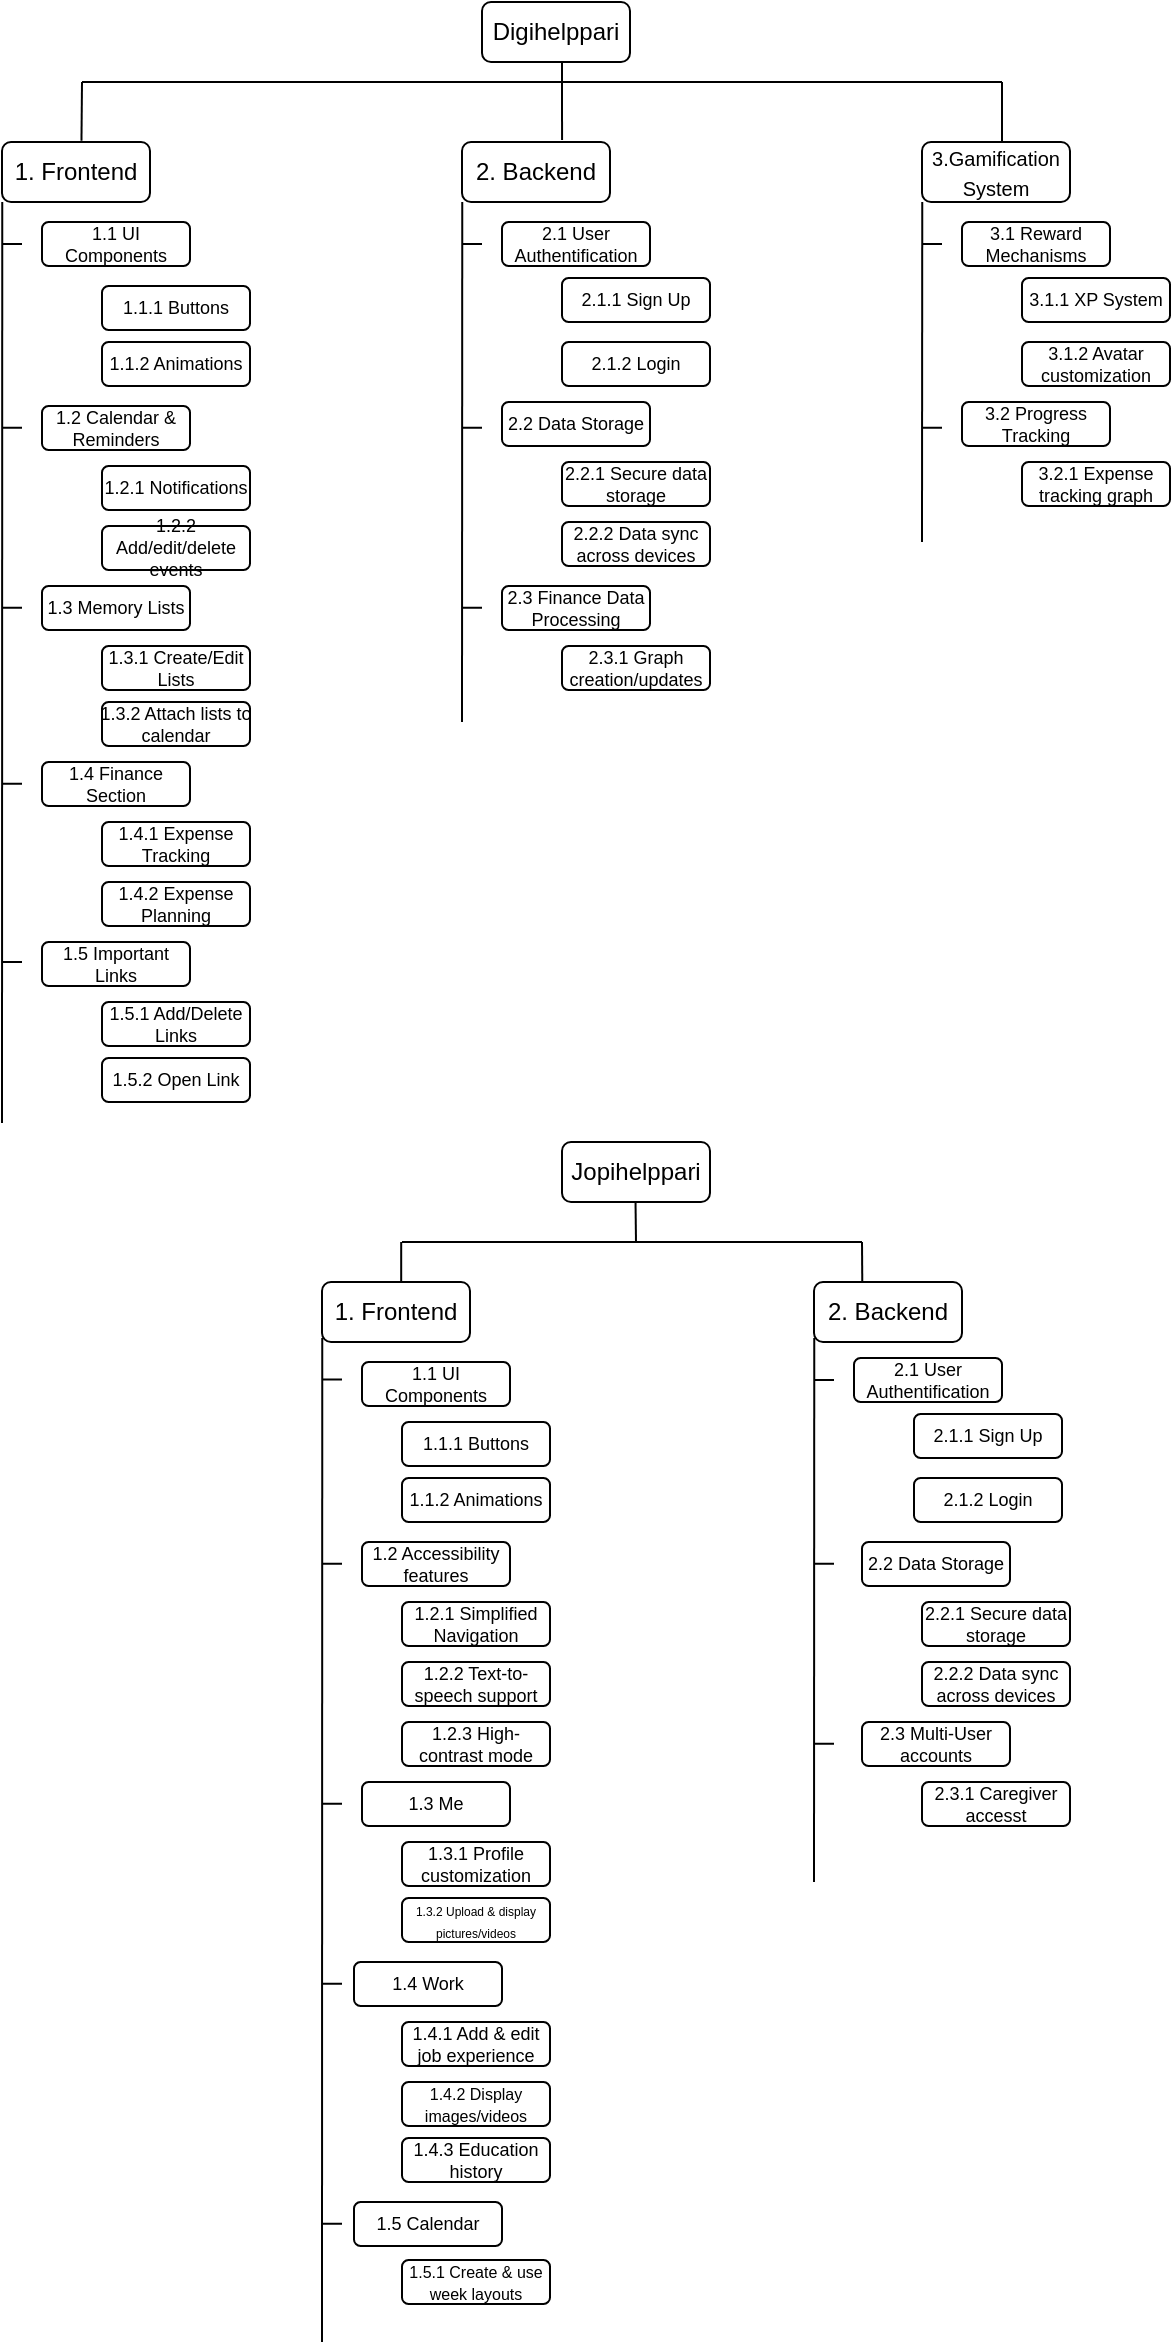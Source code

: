<mxfile version="26.0.10">
  <diagram id="prtHgNgQTEPvFCAcTncT" name="Page-1">
    <mxGraphModel dx="3267" dy="1344" grid="1" gridSize="10" guides="1" tooltips="1" connect="1" arrows="1" fold="1" page="1" pageScale="1" pageWidth="827" pageHeight="1169" math="0" shadow="0">
      <root>
        <mxCell id="0" />
        <mxCell id="1" parent="0" />
        <mxCell id="16awIQKgBBGIW1NUnGCz-1" value="Digihelppari" style="rounded=1;whiteSpace=wrap;html=1;" vertex="1" parent="1">
          <mxGeometry x="-520" y="40" width="74" height="30" as="geometry" />
        </mxCell>
        <mxCell id="16awIQKgBBGIW1NUnGCz-2" value="1. Frontend" style="rounded=1;whiteSpace=wrap;html=1;" vertex="1" parent="1">
          <mxGeometry x="-760" y="110" width="74" height="30" as="geometry" />
        </mxCell>
        <mxCell id="16awIQKgBBGIW1NUnGCz-3" value="2. Backend" style="rounded=1;whiteSpace=wrap;html=1;" vertex="1" parent="1">
          <mxGeometry x="-530" y="110" width="74" height="30" as="geometry" />
        </mxCell>
        <mxCell id="16awIQKgBBGIW1NUnGCz-4" value="&lt;font style=&quot;font-size: 10px;&quot;&gt;3.Gamification System&lt;/font&gt;" style="rounded=1;whiteSpace=wrap;html=1;" vertex="1" parent="1">
          <mxGeometry x="-300" y="110" width="74" height="30" as="geometry" />
        </mxCell>
        <mxCell id="16awIQKgBBGIW1NUnGCz-7" value="&lt;font&gt;1.1 UI Components&lt;/font&gt;" style="rounded=1;whiteSpace=wrap;html=1;fontSize=9;" vertex="1" parent="1">
          <mxGeometry x="-740" y="150" width="74" height="22" as="geometry" />
        </mxCell>
        <mxCell id="16awIQKgBBGIW1NUnGCz-8" value="&lt;font&gt;1.1.1 Buttons&lt;/font&gt;" style="rounded=1;whiteSpace=wrap;html=1;spacing=0;fontSize=9;" vertex="1" parent="1">
          <mxGeometry x="-710" y="182" width="74" height="22" as="geometry" />
        </mxCell>
        <mxCell id="16awIQKgBBGIW1NUnGCz-9" value="&lt;font&gt;1.1.2 Animations&lt;/font&gt;" style="rounded=1;whiteSpace=wrap;html=1;strokeWidth=1;spacing=0;fontSize=9;" vertex="1" parent="1">
          <mxGeometry x="-710" y="210" width="74" height="22" as="geometry" />
        </mxCell>
        <mxCell id="16awIQKgBBGIW1NUnGCz-10" value="&lt;font&gt;1.2 Calendar &amp;amp; Reminders&lt;font&gt;&lt;br&gt;&lt;/font&gt;&lt;/font&gt;" style="rounded=1;whiteSpace=wrap;html=1;spacing=0;fontSize=9;" vertex="1" parent="1">
          <mxGeometry x="-740" y="242" width="74" height="22" as="geometry" />
        </mxCell>
        <mxCell id="16awIQKgBBGIW1NUnGCz-11" value="&lt;font&gt;1.3 Memory Lists&lt;/font&gt;" style="rounded=1;whiteSpace=wrap;html=1;spacing=0;fontSize=9;" vertex="1" parent="1">
          <mxGeometry x="-740" y="332" width="74" height="22" as="geometry" />
        </mxCell>
        <mxCell id="16awIQKgBBGIW1NUnGCz-12" value="&lt;font&gt;1.4 Finance Section&lt;/font&gt;" style="rounded=1;whiteSpace=wrap;html=1;spacing=0;fontSize=9;" vertex="1" parent="1">
          <mxGeometry x="-740" y="420" width="74" height="22" as="geometry" />
        </mxCell>
        <mxCell id="16awIQKgBBGIW1NUnGCz-13" value="&lt;font&gt;1.5 Important Links&lt;/font&gt;" style="rounded=1;whiteSpace=wrap;html=1;spacing=0;fontSize=9;" vertex="1" parent="1">
          <mxGeometry x="-740" y="510" width="74" height="22" as="geometry" />
        </mxCell>
        <mxCell id="16awIQKgBBGIW1NUnGCz-15" value="&lt;font&gt;2.1 User Authentification&lt;/font&gt;" style="rounded=1;whiteSpace=wrap;html=1;spacing=0;fontSize=9;" vertex="1" parent="1">
          <mxGeometry x="-510" y="150" width="74" height="22" as="geometry" />
        </mxCell>
        <mxCell id="16awIQKgBBGIW1NUnGCz-16" value="&lt;font&gt;2.2 Data Storage&lt;/font&gt;" style="rounded=1;whiteSpace=wrap;html=1;spacing=0;fontSize=9;" vertex="1" parent="1">
          <mxGeometry x="-510" y="240" width="74" height="22" as="geometry" />
        </mxCell>
        <mxCell id="16awIQKgBBGIW1NUnGCz-17" value="&lt;font&gt;2.3 Finance Data Processing&lt;/font&gt;" style="rounded=1;whiteSpace=wrap;html=1;spacing=0;fontSize=9;" vertex="1" parent="1">
          <mxGeometry x="-510" y="332" width="74" height="22" as="geometry" />
        </mxCell>
        <mxCell id="16awIQKgBBGIW1NUnGCz-18" value="&lt;font&gt;3.1 Reward Mechanisms&lt;/font&gt;" style="rounded=1;whiteSpace=wrap;html=1;fontSize=9;" vertex="1" parent="1">
          <mxGeometry x="-280" y="150" width="74" height="22" as="geometry" />
        </mxCell>
        <mxCell id="16awIQKgBBGIW1NUnGCz-19" value="&lt;font&gt;3.2 Progress Tracking&lt;/font&gt;" style="rounded=1;whiteSpace=wrap;html=1;spacing=0;fontSize=9;" vertex="1" parent="1">
          <mxGeometry x="-280" y="240" width="74" height="22" as="geometry" />
        </mxCell>
        <mxCell id="16awIQKgBBGIW1NUnGCz-20" value="1.2.1 Notifications" style="rounded=1;whiteSpace=wrap;html=1;spacing=0;fontSize=9;" vertex="1" parent="1">
          <mxGeometry x="-710" y="272" width="74" height="22" as="geometry" />
        </mxCell>
        <mxCell id="16awIQKgBBGIW1NUnGCz-21" value="1.2.2 Add/edit/delete events" style="rounded=1;whiteSpace=wrap;html=1;spacing=0;fontSize=9;" vertex="1" parent="1">
          <mxGeometry x="-710" y="302" width="74" height="22" as="geometry" />
        </mxCell>
        <mxCell id="16awIQKgBBGIW1NUnGCz-22" value="1.3.1 Create/Edit Lists" style="rounded=1;whiteSpace=wrap;html=1;spacing=0;fontSize=9;" vertex="1" parent="1">
          <mxGeometry x="-710" y="362" width="74" height="22" as="geometry" />
        </mxCell>
        <mxCell id="16awIQKgBBGIW1NUnGCz-23" value="1.3.2 Attach lists to calendar" style="rounded=1;whiteSpace=wrap;html=1;spacing=0;fontSize=9;" vertex="1" parent="1">
          <mxGeometry x="-710" y="390" width="74" height="22" as="geometry" />
        </mxCell>
        <mxCell id="16awIQKgBBGIW1NUnGCz-24" value="1.4.1 Expense Tracking" style="rounded=1;whiteSpace=wrap;html=1;spacing=0;fontSize=9;" vertex="1" parent="1">
          <mxGeometry x="-710" y="450" width="74" height="22" as="geometry" />
        </mxCell>
        <mxCell id="16awIQKgBBGIW1NUnGCz-25" value="1.4.2 Expense Planning" style="rounded=1;whiteSpace=wrap;html=1;spacing=0;fontSize=9;" vertex="1" parent="1">
          <mxGeometry x="-710" y="480" width="74" height="22" as="geometry" />
        </mxCell>
        <mxCell id="16awIQKgBBGIW1NUnGCz-29" value="1.5.1 Add/Delete Links" style="rounded=1;whiteSpace=wrap;html=1;spacing=0;fontSize=9;" vertex="1" parent="1">
          <mxGeometry x="-710" y="540" width="74" height="22" as="geometry" />
        </mxCell>
        <mxCell id="16awIQKgBBGIW1NUnGCz-30" value="1.5.2 Open Link" style="rounded=1;whiteSpace=wrap;html=1;spacing=0;fontSize=9;" vertex="1" parent="1">
          <mxGeometry x="-710" y="568" width="74" height="22" as="geometry" />
        </mxCell>
        <mxCell id="16awIQKgBBGIW1NUnGCz-31" value="2.1.1 Sign Up" style="rounded=1;whiteSpace=wrap;html=1;spacing=0;fontSize=9;" vertex="1" parent="1">
          <mxGeometry x="-480" y="178" width="74" height="22" as="geometry" />
        </mxCell>
        <mxCell id="16awIQKgBBGIW1NUnGCz-32" value="2.1.2 Login" style="rounded=1;whiteSpace=wrap;html=1;spacing=0;fontSize=9;" vertex="1" parent="1">
          <mxGeometry x="-480" y="210" width="74" height="22" as="geometry" />
        </mxCell>
        <mxCell id="16awIQKgBBGIW1NUnGCz-33" value="&lt;font&gt;2.2.1 Secure data storage&lt;/font&gt;" style="rounded=1;whiteSpace=wrap;html=1;spacing=0;fontSize=9;" vertex="1" parent="1">
          <mxGeometry x="-480" y="270" width="74" height="22" as="geometry" />
        </mxCell>
        <mxCell id="16awIQKgBBGIW1NUnGCz-34" value="2.2.2 Data sync across devices" style="rounded=1;whiteSpace=wrap;html=1;spacing=0;fontSize=9;" vertex="1" parent="1">
          <mxGeometry x="-480" y="300" width="74" height="22" as="geometry" />
        </mxCell>
        <mxCell id="16awIQKgBBGIW1NUnGCz-35" value="2.3.1 Graph creation/updates " style="rounded=1;whiteSpace=wrap;html=1;spacing=0;fontSize=9;" vertex="1" parent="1">
          <mxGeometry x="-480" y="362" width="74" height="22" as="geometry" />
        </mxCell>
        <mxCell id="16awIQKgBBGIW1NUnGCz-37" value="3.2.1 Expense tracking graph" style="rounded=1;whiteSpace=wrap;html=1;spacing=0;fontSize=9;" vertex="1" parent="1">
          <mxGeometry x="-250" y="270" width="74" height="22" as="geometry" />
        </mxCell>
        <mxCell id="16awIQKgBBGIW1NUnGCz-38" value="3.1.1 XP System" style="rounded=1;whiteSpace=wrap;html=1;spacing=0;fontSize=9;" vertex="1" parent="1">
          <mxGeometry x="-250" y="178" width="74" height="22" as="geometry" />
        </mxCell>
        <mxCell id="16awIQKgBBGIW1NUnGCz-39" value="3.1.2 Avatar customization" style="rounded=1;whiteSpace=wrap;html=1;spacing=0;fontSize=9;" vertex="1" parent="1">
          <mxGeometry x="-250" y="210" width="74" height="22" as="geometry" />
        </mxCell>
        <mxCell id="16awIQKgBBGIW1NUnGCz-40" value="Jopihelppari" style="rounded=1;whiteSpace=wrap;html=1;" vertex="1" parent="1">
          <mxGeometry x="-480" y="610" width="74" height="30" as="geometry" />
        </mxCell>
        <mxCell id="16awIQKgBBGIW1NUnGCz-41" value="1. Frontend" style="rounded=1;whiteSpace=wrap;html=1;" vertex="1" parent="1">
          <mxGeometry x="-600" y="680" width="74" height="30" as="geometry" />
        </mxCell>
        <mxCell id="16awIQKgBBGIW1NUnGCz-42" value="2. Backend" style="rounded=1;whiteSpace=wrap;html=1;" vertex="1" parent="1">
          <mxGeometry x="-354" y="680" width="74" height="30" as="geometry" />
        </mxCell>
        <mxCell id="16awIQKgBBGIW1NUnGCz-43" value="&lt;font&gt;1.1 UI Components&lt;/font&gt;" style="rounded=1;whiteSpace=wrap;html=1;fontSize=9;" vertex="1" parent="1">
          <mxGeometry x="-580" y="720" width="74" height="22" as="geometry" />
        </mxCell>
        <mxCell id="16awIQKgBBGIW1NUnGCz-44" value="&lt;font&gt;1.2 Accessibility features&lt;br&gt;&lt;/font&gt;" style="rounded=1;whiteSpace=wrap;html=1;fontSize=9;" vertex="1" parent="1">
          <mxGeometry x="-580" y="810" width="74" height="22" as="geometry" />
        </mxCell>
        <mxCell id="16awIQKgBBGIW1NUnGCz-45" value="&lt;font&gt;1.1.1 Buttons&lt;/font&gt;" style="rounded=1;whiteSpace=wrap;html=1;spacing=0;fontSize=9;" vertex="1" parent="1">
          <mxGeometry x="-560" y="750" width="74" height="22" as="geometry" />
        </mxCell>
        <mxCell id="16awIQKgBBGIW1NUnGCz-46" value="&lt;font&gt;1.1.2 Animations&lt;/font&gt;" style="rounded=1;whiteSpace=wrap;html=1;strokeWidth=1;spacing=0;fontSize=9;" vertex="1" parent="1">
          <mxGeometry x="-560" y="778" width="74" height="22" as="geometry" />
        </mxCell>
        <mxCell id="16awIQKgBBGIW1NUnGCz-47" value="1.3 Me" style="rounded=1;whiteSpace=wrap;html=1;fontSize=9;" vertex="1" parent="1">
          <mxGeometry x="-580" y="930" width="74" height="22" as="geometry" />
        </mxCell>
        <mxCell id="16awIQKgBBGIW1NUnGCz-48" value="1.4 Work" style="rounded=1;whiteSpace=wrap;html=1;fontSize=9;" vertex="1" parent="1">
          <mxGeometry x="-584" y="1020" width="74" height="22" as="geometry" />
        </mxCell>
        <mxCell id="16awIQKgBBGIW1NUnGCz-49" value="1.5 Calendar" style="rounded=1;whiteSpace=wrap;html=1;fontSize=9;" vertex="1" parent="1">
          <mxGeometry x="-584" y="1140" width="74" height="22" as="geometry" />
        </mxCell>
        <mxCell id="16awIQKgBBGIW1NUnGCz-51" value="1.2.1 Simplified Navigation" style="rounded=1;whiteSpace=wrap;html=1;fontSize=9;" vertex="1" parent="1">
          <mxGeometry x="-560" y="840" width="74" height="22" as="geometry" />
        </mxCell>
        <mxCell id="16awIQKgBBGIW1NUnGCz-52" value="1.2.2 Text-to-speech support" style="rounded=1;whiteSpace=wrap;html=1;fontSize=9;" vertex="1" parent="1">
          <mxGeometry x="-560" y="870" width="74" height="22" as="geometry" />
        </mxCell>
        <mxCell id="16awIQKgBBGIW1NUnGCz-53" value="1.2.3 High-contrast mode" style="rounded=1;whiteSpace=wrap;html=1;fontSize=9;" vertex="1" parent="1">
          <mxGeometry x="-560" y="900" width="74" height="22" as="geometry" />
        </mxCell>
        <mxCell id="16awIQKgBBGIW1NUnGCz-54" value="1.3.1 Profile customization" style="rounded=1;whiteSpace=wrap;html=1;fontSize=9;" vertex="1" parent="1">
          <mxGeometry x="-560" y="960" width="74" height="22" as="geometry" />
        </mxCell>
        <mxCell id="16awIQKgBBGIW1NUnGCz-55" value="&lt;font style=&quot;font-size: 6px;&quot;&gt;1.3.2 Upload &amp;amp; display pictures/videos&lt;/font&gt;" style="rounded=1;whiteSpace=wrap;html=1;fontSize=9;" vertex="1" parent="1">
          <mxGeometry x="-560" y="988" width="74" height="22" as="geometry" />
        </mxCell>
        <mxCell id="16awIQKgBBGIW1NUnGCz-56" value="1.4.1 Add &amp;amp; edit job experience" style="rounded=1;whiteSpace=wrap;html=1;fontSize=9;" vertex="1" parent="1">
          <mxGeometry x="-560" y="1050" width="74" height="22" as="geometry" />
        </mxCell>
        <mxCell id="16awIQKgBBGIW1NUnGCz-57" value="&lt;font style=&quot;font-size: 8px;&quot;&gt;1.4.2 Display images/videos&lt;/font&gt;" style="rounded=1;whiteSpace=wrap;html=1;fontSize=9;" vertex="1" parent="1">
          <mxGeometry x="-560" y="1080" width="74" height="22" as="geometry" />
        </mxCell>
        <mxCell id="16awIQKgBBGIW1NUnGCz-58" value="1.4.3 Education history" style="rounded=1;whiteSpace=wrap;html=1;fontSize=9;" vertex="1" parent="1">
          <mxGeometry x="-560" y="1108" width="74" height="22" as="geometry" />
        </mxCell>
        <mxCell id="16awIQKgBBGIW1NUnGCz-59" value="&lt;font style=&quot;font-size: 8px;&quot;&gt;1.5.1 Create &amp;amp; use week layouts&lt;/font&gt;" style="rounded=1;whiteSpace=wrap;html=1;fontSize=9;" vertex="1" parent="1">
          <mxGeometry x="-560" y="1169" width="74" height="22" as="geometry" />
        </mxCell>
        <mxCell id="16awIQKgBBGIW1NUnGCz-62" value="" style="endArrow=none;html=1;rounded=0;entryX=0.272;entryY=1.001;entryDx=0;entryDy=0;entryPerimeter=0;" edge="1" parent="1">
          <mxGeometry width="50" height="50" relative="1" as="geometry">
            <mxPoint x="-760" y="600.547" as="sourcePoint" />
            <mxPoint x="-759.872" y="140.0" as="targetPoint" />
          </mxGeometry>
        </mxCell>
        <mxCell id="16awIQKgBBGIW1NUnGCz-63" value="" style="endArrow=none;html=1;rounded=0;" edge="1" parent="1">
          <mxGeometry width="50" height="50" relative="1" as="geometry">
            <mxPoint x="-720" y="80" as="sourcePoint" />
            <mxPoint x="-260" y="80" as="targetPoint" />
          </mxGeometry>
        </mxCell>
        <mxCell id="16awIQKgBBGIW1NUnGCz-64" value="" style="endArrow=none;html=1;rounded=0;exitX=0.537;exitY=-0.019;exitDx=0;exitDy=0;exitPerimeter=0;" edge="1" parent="1" source="16awIQKgBBGIW1NUnGCz-2">
          <mxGeometry width="50" height="50" relative="1" as="geometry">
            <mxPoint x="-770" y="130" as="sourcePoint" />
            <mxPoint x="-720" y="80" as="targetPoint" />
          </mxGeometry>
        </mxCell>
        <mxCell id="16awIQKgBBGIW1NUnGCz-65" value="" style="endArrow=none;html=1;rounded=0;exitX=0.537;exitY=-0.019;exitDx=0;exitDy=0;exitPerimeter=0;" edge="1" parent="1">
          <mxGeometry width="50" height="50" relative="1" as="geometry">
            <mxPoint x="-260" y="110" as="sourcePoint" />
            <mxPoint x="-260" y="80" as="targetPoint" />
          </mxGeometry>
        </mxCell>
        <mxCell id="16awIQKgBBGIW1NUnGCz-66" value="" style="endArrow=none;html=1;rounded=0;" edge="1" parent="1">
          <mxGeometry width="50" height="50" relative="1" as="geometry">
            <mxPoint x="-480" y="80" as="sourcePoint" />
            <mxPoint x="-480" y="70" as="targetPoint" />
          </mxGeometry>
        </mxCell>
        <mxCell id="16awIQKgBBGIW1NUnGCz-67" value="" style="endArrow=none;html=1;rounded=0;exitX=0;exitY=0.455;exitDx=0;exitDy=0;exitPerimeter=0;" edge="1" parent="1">
          <mxGeometry width="50" height="50" relative="1" as="geometry">
            <mxPoint x="-750" y="160.96" as="sourcePoint" />
            <mxPoint x="-760" y="160.95" as="targetPoint" />
            <Array as="points">
              <mxPoint x="-760" y="160.95" />
            </Array>
          </mxGeometry>
        </mxCell>
        <mxCell id="16awIQKgBBGIW1NUnGCz-68" value="" style="endArrow=none;html=1;rounded=0;exitX=0;exitY=0.455;exitDx=0;exitDy=0;exitPerimeter=0;" edge="1" parent="1">
          <mxGeometry width="50" height="50" relative="1" as="geometry">
            <mxPoint x="-750" y="252.91" as="sourcePoint" />
            <mxPoint x="-760" y="252.9" as="targetPoint" />
            <Array as="points">
              <mxPoint x="-760" y="252.9" />
            </Array>
          </mxGeometry>
        </mxCell>
        <mxCell id="16awIQKgBBGIW1NUnGCz-69" value="" style="endArrow=none;html=1;rounded=0;exitX=0;exitY=0.455;exitDx=0;exitDy=0;exitPerimeter=0;" edge="1" parent="1">
          <mxGeometry width="50" height="50" relative="1" as="geometry">
            <mxPoint x="-750" y="342.91" as="sourcePoint" />
            <mxPoint x="-760" y="342.9" as="targetPoint" />
            <Array as="points">
              <mxPoint x="-760" y="342.9" />
            </Array>
          </mxGeometry>
        </mxCell>
        <mxCell id="16awIQKgBBGIW1NUnGCz-70" value="" style="endArrow=none;html=1;rounded=0;exitX=0;exitY=0.455;exitDx=0;exitDy=0;exitPerimeter=0;" edge="1" parent="1">
          <mxGeometry width="50" height="50" relative="1" as="geometry">
            <mxPoint x="-750" y="430.91" as="sourcePoint" />
            <mxPoint x="-760" y="430.9" as="targetPoint" />
            <Array as="points">
              <mxPoint x="-760" y="430.9" />
            </Array>
          </mxGeometry>
        </mxCell>
        <mxCell id="16awIQKgBBGIW1NUnGCz-71" value="" style="endArrow=none;html=1;rounded=0;exitX=0;exitY=0.455;exitDx=0;exitDy=0;exitPerimeter=0;" edge="1" parent="1">
          <mxGeometry width="50" height="50" relative="1" as="geometry">
            <mxPoint x="-750" y="520.01" as="sourcePoint" />
            <mxPoint x="-760" y="520" as="targetPoint" />
            <Array as="points">
              <mxPoint x="-760" y="520" />
            </Array>
          </mxGeometry>
        </mxCell>
        <mxCell id="16awIQKgBBGIW1NUnGCz-81" value="" style="endArrow=none;html=1;rounded=0;entryX=0.272;entryY=1.001;entryDx=0;entryDy=0;entryPerimeter=0;" edge="1" parent="1">
          <mxGeometry width="50" height="50" relative="1" as="geometry">
            <mxPoint x="-530" y="400" as="sourcePoint" />
            <mxPoint x="-529.872" y="140.0" as="targetPoint" />
          </mxGeometry>
        </mxCell>
        <mxCell id="16awIQKgBBGIW1NUnGCz-82" value="" style="endArrow=none;html=1;rounded=0;exitX=0;exitY=0.455;exitDx=0;exitDy=0;exitPerimeter=0;" edge="1" parent="1">
          <mxGeometry width="50" height="50" relative="1" as="geometry">
            <mxPoint x="-520" y="160.96" as="sourcePoint" />
            <mxPoint x="-530" y="160.95" as="targetPoint" />
            <Array as="points">
              <mxPoint x="-530" y="160.95" />
            </Array>
          </mxGeometry>
        </mxCell>
        <mxCell id="16awIQKgBBGIW1NUnGCz-83" value="" style="endArrow=none;html=1;rounded=0;exitX=0;exitY=0.455;exitDx=0;exitDy=0;exitPerimeter=0;" edge="1" parent="1">
          <mxGeometry width="50" height="50" relative="1" as="geometry">
            <mxPoint x="-520" y="252.91" as="sourcePoint" />
            <mxPoint x="-530" y="252.9" as="targetPoint" />
            <Array as="points">
              <mxPoint x="-530" y="252.9" />
            </Array>
          </mxGeometry>
        </mxCell>
        <mxCell id="16awIQKgBBGIW1NUnGCz-84" value="" style="endArrow=none;html=1;rounded=0;exitX=0;exitY=0.455;exitDx=0;exitDy=0;exitPerimeter=0;" edge="1" parent="1">
          <mxGeometry width="50" height="50" relative="1" as="geometry">
            <mxPoint x="-520" y="342.91" as="sourcePoint" />
            <mxPoint x="-530" y="342.9" as="targetPoint" />
            <Array as="points">
              <mxPoint x="-530" y="342.9" />
            </Array>
          </mxGeometry>
        </mxCell>
        <mxCell id="16awIQKgBBGIW1NUnGCz-87" value="" style="endArrow=none;html=1;rounded=0;entryX=0.272;entryY=1.001;entryDx=0;entryDy=0;entryPerimeter=0;" edge="1" parent="1">
          <mxGeometry width="50" height="50" relative="1" as="geometry">
            <mxPoint x="-300" y="310" as="sourcePoint" />
            <mxPoint x="-299.872" y="140.0" as="targetPoint" />
          </mxGeometry>
        </mxCell>
        <mxCell id="16awIQKgBBGIW1NUnGCz-88" value="" style="endArrow=none;html=1;rounded=0;exitX=0;exitY=0.455;exitDx=0;exitDy=0;exitPerimeter=0;" edge="1" parent="1">
          <mxGeometry width="50" height="50" relative="1" as="geometry">
            <mxPoint x="-290" y="160.96" as="sourcePoint" />
            <mxPoint x="-300" y="160.95" as="targetPoint" />
            <Array as="points">
              <mxPoint x="-300" y="160.95" />
            </Array>
          </mxGeometry>
        </mxCell>
        <mxCell id="16awIQKgBBGIW1NUnGCz-89" value="" style="endArrow=none;html=1;rounded=0;exitX=0;exitY=0.455;exitDx=0;exitDy=0;exitPerimeter=0;" edge="1" parent="1">
          <mxGeometry width="50" height="50" relative="1" as="geometry">
            <mxPoint x="-290" y="252.91" as="sourcePoint" />
            <mxPoint x="-300" y="252.9" as="targetPoint" />
            <Array as="points">
              <mxPoint x="-300" y="252.9" />
            </Array>
          </mxGeometry>
        </mxCell>
        <mxCell id="16awIQKgBBGIW1NUnGCz-93" value="" style="endArrow=none;html=1;rounded=0;exitX=0.676;exitY=-0.034;exitDx=0;exitDy=0;exitPerimeter=0;" edge="1" parent="1" source="16awIQKgBBGIW1NUnGCz-3">
          <mxGeometry width="50" height="50" relative="1" as="geometry">
            <mxPoint x="-480" y="90" as="sourcePoint" />
            <mxPoint x="-480" y="80" as="targetPoint" />
          </mxGeometry>
        </mxCell>
        <mxCell id="16awIQKgBBGIW1NUnGCz-99" value="&lt;font&gt;2.1 User Authentification&lt;/font&gt;" style="rounded=1;whiteSpace=wrap;html=1;spacing=0;fontSize=9;" vertex="1" parent="1">
          <mxGeometry x="-334" y="718" width="74" height="22" as="geometry" />
        </mxCell>
        <mxCell id="16awIQKgBBGIW1NUnGCz-100" value="2.1.1 Sign Up" style="rounded=1;whiteSpace=wrap;html=1;spacing=0;fontSize=9;" vertex="1" parent="1">
          <mxGeometry x="-304" y="746" width="74" height="22" as="geometry" />
        </mxCell>
        <mxCell id="16awIQKgBBGIW1NUnGCz-101" value="2.1.2 Login" style="rounded=1;whiteSpace=wrap;html=1;spacing=0;fontSize=9;" vertex="1" parent="1">
          <mxGeometry x="-304" y="778" width="74" height="22" as="geometry" />
        </mxCell>
        <mxCell id="16awIQKgBBGIW1NUnGCz-102" value="" style="endArrow=none;html=1;rounded=0;exitX=0;exitY=0.455;exitDx=0;exitDy=0;exitPerimeter=0;" edge="1" parent="1">
          <mxGeometry width="50" height="50" relative="1" as="geometry">
            <mxPoint x="-344" y="728.96" as="sourcePoint" />
            <mxPoint x="-354" y="728.95" as="targetPoint" />
            <Array as="points">
              <mxPoint x="-354" y="728.95" />
            </Array>
          </mxGeometry>
        </mxCell>
        <mxCell id="16awIQKgBBGIW1NUnGCz-104" value="&lt;font&gt;2.2 Data Storage&lt;/font&gt;" style="rounded=1;whiteSpace=wrap;html=1;spacing=0;fontSize=9;" vertex="1" parent="1">
          <mxGeometry x="-330" y="810" width="74" height="22" as="geometry" />
        </mxCell>
        <mxCell id="16awIQKgBBGIW1NUnGCz-105" value="&lt;font&gt;2.2.1 Secure data storage&lt;/font&gt;" style="rounded=1;whiteSpace=wrap;html=1;spacing=0;fontSize=9;" vertex="1" parent="1">
          <mxGeometry x="-300" y="840" width="74" height="22" as="geometry" />
        </mxCell>
        <mxCell id="16awIQKgBBGIW1NUnGCz-106" value="2.2.2 Data sync across devices" style="rounded=1;whiteSpace=wrap;html=1;spacing=0;fontSize=9;" vertex="1" parent="1">
          <mxGeometry x="-300" y="870" width="74" height="22" as="geometry" />
        </mxCell>
        <mxCell id="16awIQKgBBGIW1NUnGCz-110" value="2.3 Multi-User accounts" style="rounded=1;whiteSpace=wrap;html=1;spacing=0;fontSize=9;" vertex="1" parent="1">
          <mxGeometry x="-330" y="900" width="74" height="22" as="geometry" />
        </mxCell>
        <mxCell id="16awIQKgBBGIW1NUnGCz-111" value="2.3.1 Caregiver accesst" style="rounded=1;whiteSpace=wrap;html=1;spacing=0;fontSize=9;" vertex="1" parent="1">
          <mxGeometry x="-300" y="930" width="74" height="22" as="geometry" />
        </mxCell>
        <mxCell id="16awIQKgBBGIW1NUnGCz-112" value="" style="endArrow=none;html=1;rounded=0;entryX=0.272;entryY=1.001;entryDx=0;entryDy=0;entryPerimeter=0;" edge="1" parent="1">
          <mxGeometry width="50" height="50" relative="1" as="geometry">
            <mxPoint x="-600" y="1210" as="sourcePoint" />
            <mxPoint x="-599.872" y="708" as="targetPoint" />
          </mxGeometry>
        </mxCell>
        <mxCell id="16awIQKgBBGIW1NUnGCz-113" value="" style="endArrow=none;html=1;rounded=0;entryX=0.272;entryY=1.001;entryDx=0;entryDy=0;entryPerimeter=0;" edge="1" parent="1">
          <mxGeometry width="50" height="50" relative="1" as="geometry">
            <mxPoint x="-354" y="980" as="sourcePoint" />
            <mxPoint x="-353.872" y="708" as="targetPoint" />
          </mxGeometry>
        </mxCell>
        <mxCell id="16awIQKgBBGIW1NUnGCz-114" value="" style="endArrow=none;html=1;rounded=0;exitX=0;exitY=0.455;exitDx=0;exitDy=0;exitPerimeter=0;" edge="1" parent="1">
          <mxGeometry width="50" height="50" relative="1" as="geometry">
            <mxPoint x="-344" y="910.87" as="sourcePoint" />
            <mxPoint x="-354" y="910.86" as="targetPoint" />
            <Array as="points">
              <mxPoint x="-354" y="910.86" />
            </Array>
          </mxGeometry>
        </mxCell>
        <mxCell id="16awIQKgBBGIW1NUnGCz-115" value="" style="endArrow=none;html=1;rounded=0;exitX=0;exitY=0.455;exitDx=0;exitDy=0;exitPerimeter=0;" edge="1" parent="1">
          <mxGeometry width="50" height="50" relative="1" as="geometry">
            <mxPoint x="-344" y="820.87" as="sourcePoint" />
            <mxPoint x="-354" y="820.86" as="targetPoint" />
            <Array as="points">
              <mxPoint x="-354" y="820.86" />
            </Array>
          </mxGeometry>
        </mxCell>
        <mxCell id="16awIQKgBBGIW1NUnGCz-116" value="" style="endArrow=none;html=1;rounded=0;exitX=0;exitY=0.455;exitDx=0;exitDy=0;exitPerimeter=0;" edge="1" parent="1">
          <mxGeometry width="50" height="50" relative="1" as="geometry">
            <mxPoint x="-590" y="728.77" as="sourcePoint" />
            <mxPoint x="-600" y="728.76" as="targetPoint" />
            <Array as="points">
              <mxPoint x="-600" y="728.76" />
            </Array>
          </mxGeometry>
        </mxCell>
        <mxCell id="16awIQKgBBGIW1NUnGCz-117" value="" style="endArrow=none;html=1;rounded=0;exitX=0;exitY=0.455;exitDx=0;exitDy=0;exitPerimeter=0;" edge="1" parent="1">
          <mxGeometry width="50" height="50" relative="1" as="geometry">
            <mxPoint x="-590" y="820.84" as="sourcePoint" />
            <mxPoint x="-600" y="820.83" as="targetPoint" />
            <Array as="points">
              <mxPoint x="-600" y="820.83" />
            </Array>
          </mxGeometry>
        </mxCell>
        <mxCell id="16awIQKgBBGIW1NUnGCz-118" value="" style="endArrow=none;html=1;rounded=0;exitX=0;exitY=0.455;exitDx=0;exitDy=0;exitPerimeter=0;" edge="1" parent="1">
          <mxGeometry width="50" height="50" relative="1" as="geometry">
            <mxPoint x="-590" y="940.84" as="sourcePoint" />
            <mxPoint x="-600" y="940.83" as="targetPoint" />
            <Array as="points">
              <mxPoint x="-600" y="940.83" />
            </Array>
          </mxGeometry>
        </mxCell>
        <mxCell id="16awIQKgBBGIW1NUnGCz-119" value="" style="endArrow=none;html=1;rounded=0;exitX=0;exitY=0.455;exitDx=0;exitDy=0;exitPerimeter=0;" edge="1" parent="1">
          <mxGeometry width="50" height="50" relative="1" as="geometry">
            <mxPoint x="-590" y="1150.84" as="sourcePoint" />
            <mxPoint x="-600" y="1150.83" as="targetPoint" />
            <Array as="points">
              <mxPoint x="-600" y="1150.83" />
            </Array>
          </mxGeometry>
        </mxCell>
        <mxCell id="16awIQKgBBGIW1NUnGCz-120" value="" style="endArrow=none;html=1;rounded=0;exitX=0;exitY=0.455;exitDx=0;exitDy=0;exitPerimeter=0;" edge="1" parent="1">
          <mxGeometry width="50" height="50" relative="1" as="geometry">
            <mxPoint x="-590" y="1030.84" as="sourcePoint" />
            <mxPoint x="-600" y="1030.83" as="targetPoint" />
            <Array as="points">
              <mxPoint x="-600" y="1030.83" />
            </Array>
          </mxGeometry>
        </mxCell>
        <mxCell id="16awIQKgBBGIW1NUnGCz-121" value="" style="endArrow=none;html=1;rounded=0;" edge="1" parent="1">
          <mxGeometry width="50" height="50" relative="1" as="geometry">
            <mxPoint x="-560" y="660" as="sourcePoint" />
            <mxPoint x="-330" y="660" as="targetPoint" />
          </mxGeometry>
        </mxCell>
        <mxCell id="16awIQKgBBGIW1NUnGCz-122" value="" style="endArrow=none;html=1;rounded=0;" edge="1" parent="1">
          <mxGeometry width="50" height="50" relative="1" as="geometry">
            <mxPoint x="-443" y="660" as="sourcePoint" />
            <mxPoint x="-443.24" y="640" as="targetPoint" />
          </mxGeometry>
        </mxCell>
        <mxCell id="16awIQKgBBGIW1NUnGCz-123" value="" style="endArrow=none;html=1;rounded=0;exitX=0.535;exitY=0.008;exitDx=0;exitDy=0;exitPerimeter=0;" edge="1" parent="1" source="16awIQKgBBGIW1NUnGCz-41">
          <mxGeometry width="50" height="50" relative="1" as="geometry">
            <mxPoint x="-560.4" y="670" as="sourcePoint" />
            <mxPoint x="-560.4" y="660" as="targetPoint" />
          </mxGeometry>
        </mxCell>
        <mxCell id="16awIQKgBBGIW1NUnGCz-124" value="" style="endArrow=none;html=1;rounded=0;exitX=0.5;exitY=0;exitDx=0;exitDy=0;" edge="1" parent="1">
          <mxGeometry width="50" height="50" relative="1" as="geometry">
            <mxPoint x="-329.86" y="680" as="sourcePoint" />
            <mxPoint x="-330" y="660" as="targetPoint" />
          </mxGeometry>
        </mxCell>
      </root>
    </mxGraphModel>
  </diagram>
</mxfile>
